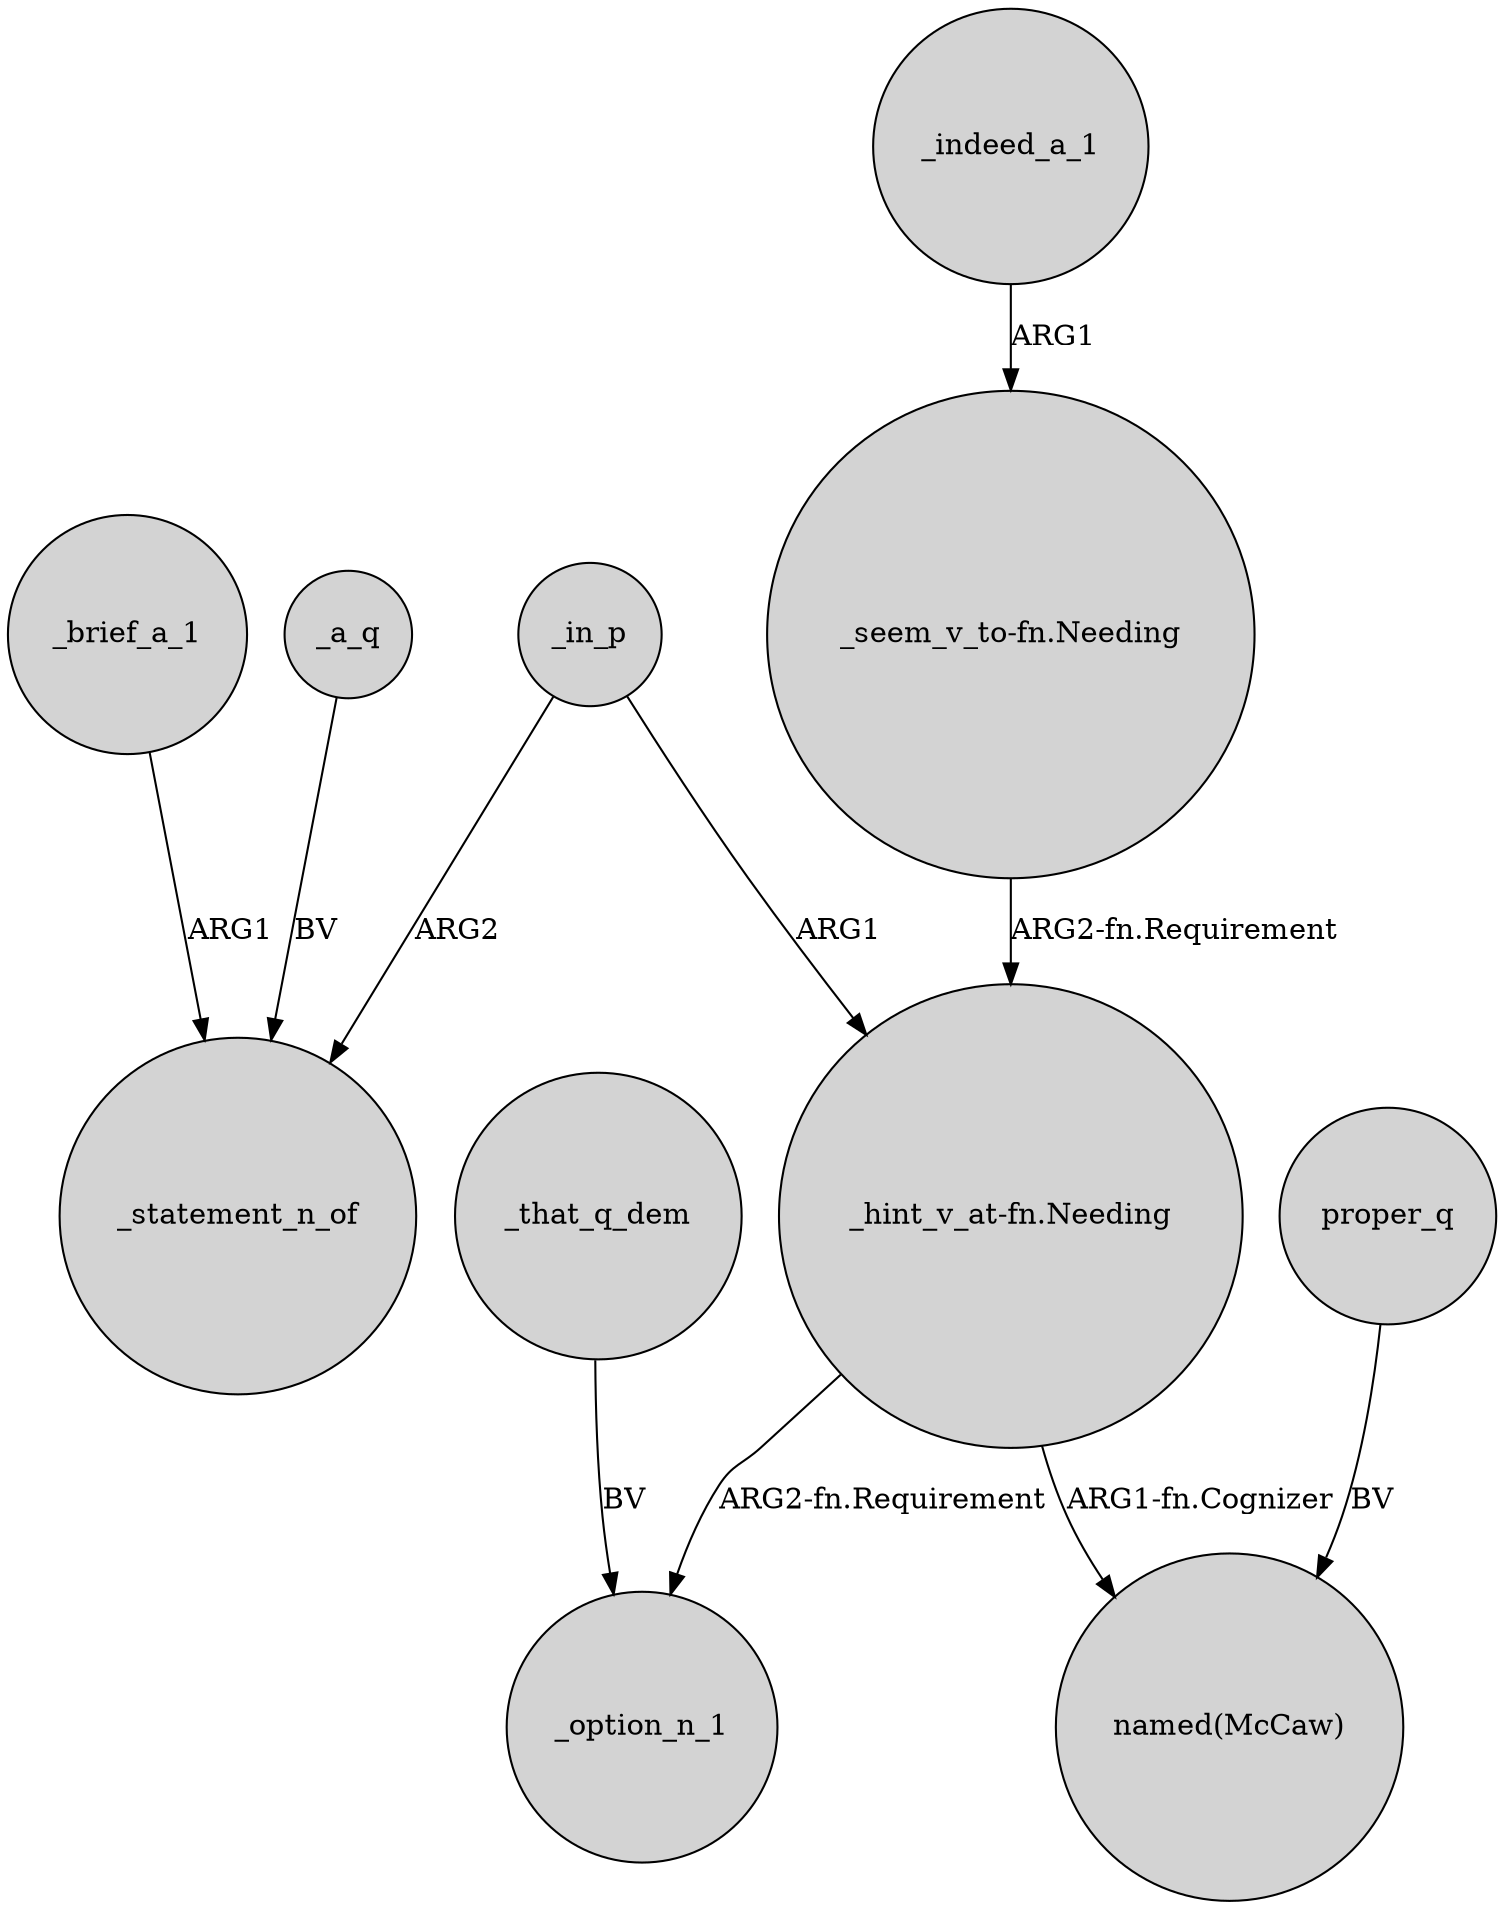 digraph {
	node [shape=circle style=filled]
	_in_p -> _statement_n_of [label=ARG2]
	_that_q_dem -> _option_n_1 [label=BV]
	proper_q -> "named(McCaw)" [label=BV]
	"_hint_v_at-fn.Needing" -> _option_n_1 [label="ARG2-fn.Requirement"]
	"_seem_v_to-fn.Needing" -> "_hint_v_at-fn.Needing" [label="ARG2-fn.Requirement"]
	_brief_a_1 -> _statement_n_of [label=ARG1]
	_indeed_a_1 -> "_seem_v_to-fn.Needing" [label=ARG1]
	"_hint_v_at-fn.Needing" -> "named(McCaw)" [label="ARG1-fn.Cognizer"]
	_in_p -> "_hint_v_at-fn.Needing" [label=ARG1]
	_a_q -> _statement_n_of [label=BV]
}

